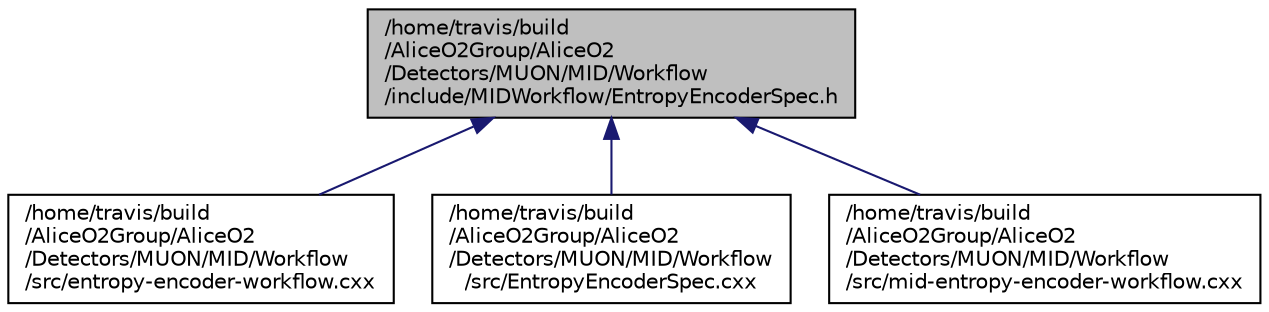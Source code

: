 digraph "/home/travis/build/AliceO2Group/AliceO2/Detectors/MUON/MID/Workflow/include/MIDWorkflow/EntropyEncoderSpec.h"
{
 // INTERACTIVE_SVG=YES
  bgcolor="transparent";
  edge [fontname="Helvetica",fontsize="10",labelfontname="Helvetica",labelfontsize="10"];
  node [fontname="Helvetica",fontsize="10",shape=record];
  Node185 [label="/home/travis/build\l/AliceO2Group/AliceO2\l/Detectors/MUON/MID/Workflow\l/include/MIDWorkflow/EntropyEncoderSpec.h",height=0.2,width=0.4,color="black", fillcolor="grey75", style="filled", fontcolor="black"];
  Node185 -> Node186 [dir="back",color="midnightblue",fontsize="10",style="solid",fontname="Helvetica"];
  Node186 [label="/home/travis/build\l/AliceO2Group/AliceO2\l/Detectors/MUON/MID/Workflow\l/src/entropy-encoder-workflow.cxx",height=0.2,width=0.4,color="black",URL="$da/db9/MUON_2MID_2Workflow_2src_2entropy-encoder-workflow_8cxx.html"];
  Node185 -> Node187 [dir="back",color="midnightblue",fontsize="10",style="solid",fontname="Helvetica"];
  Node187 [label="/home/travis/build\l/AliceO2Group/AliceO2\l/Detectors/MUON/MID/Workflow\l/src/EntropyEncoderSpec.cxx",height=0.2,width=0.4,color="black",URL="$d0/d34/MUON_2MID_2Workflow_2src_2EntropyEncoderSpec_8cxx.html"];
  Node185 -> Node188 [dir="back",color="midnightblue",fontsize="10",style="solid",fontname="Helvetica"];
  Node188 [label="/home/travis/build\l/AliceO2Group/AliceO2\l/Detectors/MUON/MID/Workflow\l/src/mid-entropy-encoder-workflow.cxx",height=0.2,width=0.4,color="black",URL="$d9/d16/mid-entropy-encoder-workflow_8cxx.html",tooltip="MID reconstruction workflow. "];
}
